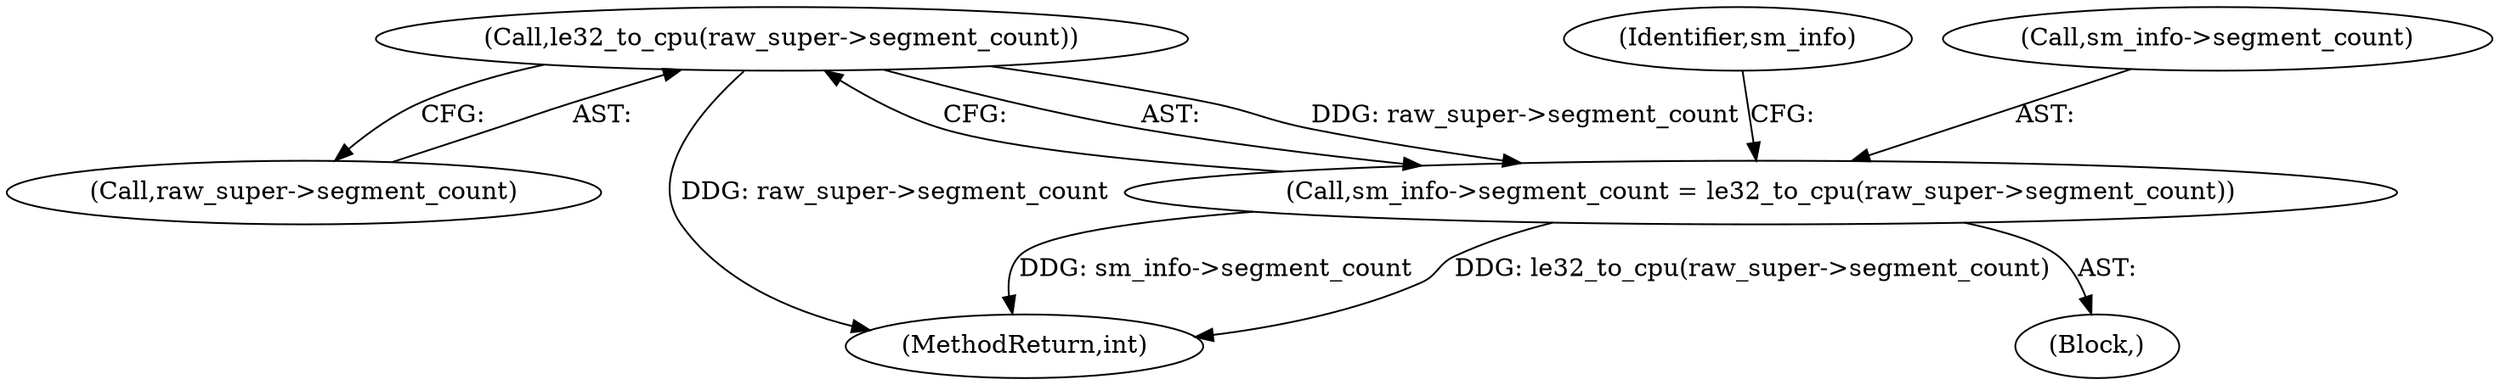digraph "0_linux_d4fdf8ba0e5808ba9ad6b44337783bd9935e0982@pointer" {
"1000154" [label="(Call,le32_to_cpu(raw_super->segment_count))"];
"1000150" [label="(Call,sm_info->segment_count = le32_to_cpu(raw_super->segment_count))"];
"1000155" [label="(Call,raw_super->segment_count)"];
"1000160" [label="(Identifier,sm_info)"];
"1000151" [label="(Call,sm_info->segment_count)"];
"1000150" [label="(Call,sm_info->segment_count = le32_to_cpu(raw_super->segment_count))"];
"1000154" [label="(Call,le32_to_cpu(raw_super->segment_count))"];
"1000312" [label="(MethodReturn,int)"];
"1000104" [label="(Block,)"];
"1000154" -> "1000150"  [label="AST: "];
"1000154" -> "1000155"  [label="CFG: "];
"1000155" -> "1000154"  [label="AST: "];
"1000150" -> "1000154"  [label="CFG: "];
"1000154" -> "1000312"  [label="DDG: raw_super->segment_count"];
"1000154" -> "1000150"  [label="DDG: raw_super->segment_count"];
"1000150" -> "1000104"  [label="AST: "];
"1000151" -> "1000150"  [label="AST: "];
"1000160" -> "1000150"  [label="CFG: "];
"1000150" -> "1000312"  [label="DDG: le32_to_cpu(raw_super->segment_count)"];
"1000150" -> "1000312"  [label="DDG: sm_info->segment_count"];
}
